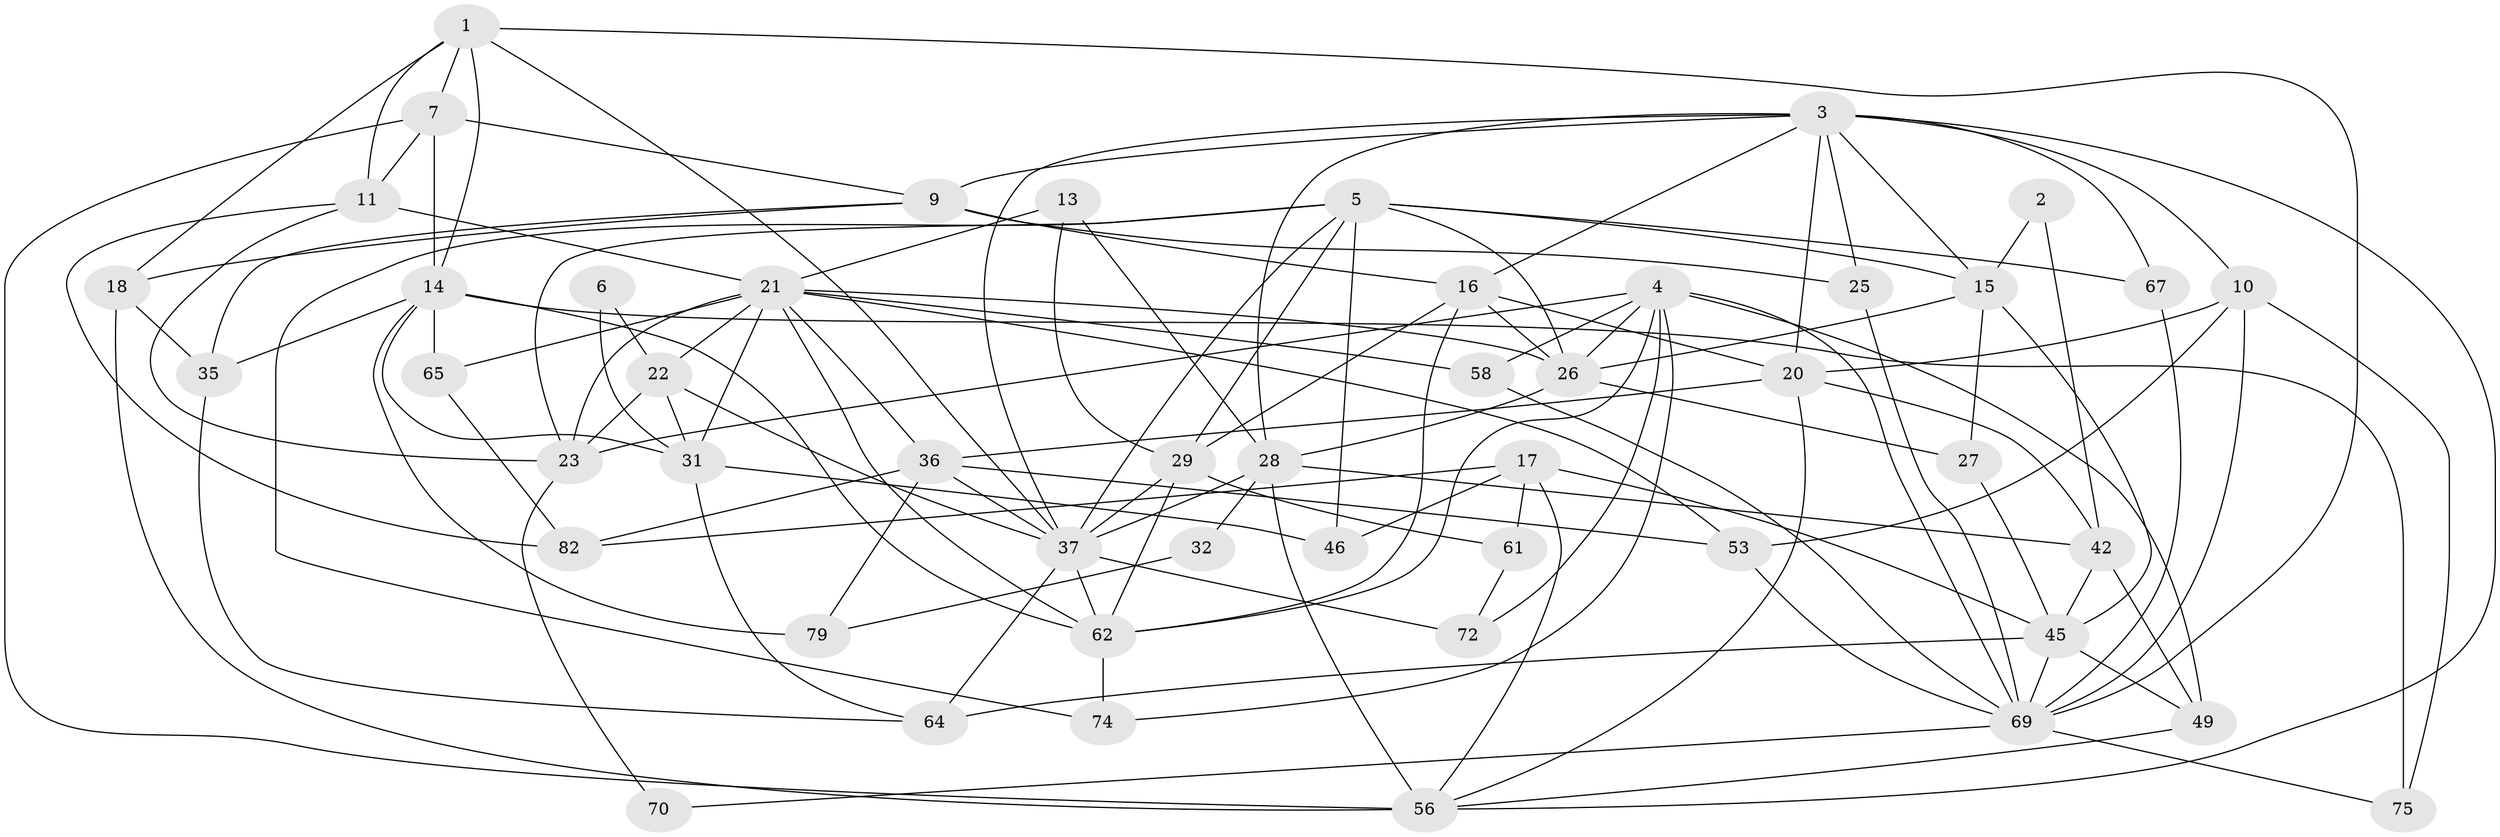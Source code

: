 // original degree distribution, {5: 0.17073170731707318, 2: 0.07317073170731707, 8: 0.012195121951219513, 4: 0.21951219512195122, 3: 0.3902439024390244, 6: 0.10975609756097561, 9: 0.012195121951219513, 7: 0.012195121951219513}
// Generated by graph-tools (version 1.1) at 2025/41/03/06/25 10:41:57]
// undirected, 49 vertices, 126 edges
graph export_dot {
graph [start="1"]
  node [color=gray90,style=filled];
  1 [super="+12"];
  2;
  3 [super="+39"];
  4 [super="+24"];
  5 [super="+63"];
  6;
  7 [super="+8"];
  9 [super="+44"];
  10 [super="+19"];
  11 [super="+73"];
  13 [super="+60"];
  14 [super="+54"];
  15 [super="+55"];
  16 [super="+81"];
  17 [super="+38"];
  18 [super="+48"];
  20 [super="+34"];
  21 [super="+40"];
  22 [super="+33"];
  23 [super="+41"];
  25;
  26 [super="+68"];
  27 [super="+30"];
  28 [super="+51"];
  29 [super="+57"];
  31 [super="+71"];
  32;
  35 [super="+52"];
  36 [super="+43"];
  37 [super="+47"];
  42 [super="+76"];
  45 [super="+50"];
  46;
  49 [super="+80"];
  53;
  56 [super="+59"];
  58;
  61;
  62 [super="+66"];
  64;
  65;
  67;
  69 [super="+78"];
  70;
  72;
  74 [super="+77"];
  75;
  79;
  82;
  1 -- 69;
  1 -- 37;
  1 -- 11;
  1 -- 14;
  1 -- 7;
  1 -- 18;
  2 -- 15;
  2 -- 42;
  3 -- 20;
  3 -- 56;
  3 -- 67;
  3 -- 15;
  3 -- 10;
  3 -- 9;
  3 -- 25;
  3 -- 37;
  3 -- 16;
  3 -- 28;
  4 -- 72;
  4 -- 58;
  4 -- 23;
  4 -- 26;
  4 -- 62;
  4 -- 69;
  4 -- 49;
  4 -- 74;
  5 -- 15;
  5 -- 67;
  5 -- 37;
  5 -- 23;
  5 -- 29;
  5 -- 46;
  5 -- 26;
  5 -- 74;
  6 -- 22;
  6 -- 31;
  7 -- 11;
  7 -- 14;
  7 -- 9;
  7 -- 56;
  9 -- 35 [weight=2];
  9 -- 25;
  9 -- 18;
  9 -- 16;
  10 -- 53;
  10 -- 20;
  10 -- 75;
  10 -- 69;
  11 -- 21 [weight=2];
  11 -- 82;
  11 -- 23;
  13 -- 29;
  13 -- 21;
  13 -- 28;
  14 -- 65;
  14 -- 35;
  14 -- 75;
  14 -- 79;
  14 -- 31;
  14 -- 62;
  15 -- 26;
  15 -- 27;
  15 -- 45;
  16 -- 29;
  16 -- 26;
  16 -- 62;
  16 -- 20;
  17 -- 46;
  17 -- 61;
  17 -- 56;
  17 -- 82;
  17 -- 45;
  18 -- 56;
  18 -- 35;
  20 -- 56;
  20 -- 42;
  20 -- 36;
  21 -- 53;
  21 -- 65;
  21 -- 23;
  21 -- 58;
  21 -- 62;
  21 -- 31;
  21 -- 22;
  21 -- 26;
  21 -- 36;
  22 -- 31;
  22 -- 37;
  22 -- 23;
  23 -- 70;
  25 -- 69;
  26 -- 27;
  26 -- 28;
  27 -- 45;
  28 -- 56 [weight=2];
  28 -- 42;
  28 -- 32;
  28 -- 37;
  29 -- 61;
  29 -- 37 [weight=2];
  29 -- 62;
  31 -- 64;
  31 -- 46;
  32 -- 79;
  35 -- 64;
  36 -- 82;
  36 -- 37;
  36 -- 53;
  36 -- 79;
  37 -- 72;
  37 -- 64;
  37 -- 62;
  42 -- 49;
  42 -- 45;
  45 -- 49;
  45 -- 69;
  45 -- 64;
  49 -- 56;
  53 -- 69;
  58 -- 69;
  61 -- 72;
  62 -- 74;
  65 -- 82;
  67 -- 69;
  69 -- 75;
  69 -- 70;
}

